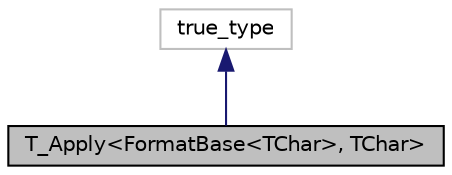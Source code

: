 digraph "T_Apply&lt;FormatBase&lt;TChar&gt;, TChar&gt;"
{
  edge [fontname="Helvetica",fontsize="10",labelfontname="Helvetica",labelfontsize="10"];
  node [fontname="Helvetica",fontsize="10",shape=record];
  Node2 [label="T_Apply\<FormatBase\<TChar\>, TChar\>",height=0.2,width=0.4,color="black", fillcolor="grey75", style="filled", fontcolor="black"];
  Node3 -> Node2 [dir="back",color="midnightblue",fontsize="10",style="solid",fontname="Helvetica"];
  Node3 [label="true_type",height=0.2,width=0.4,color="grey75", fillcolor="white", style="filled"];
}

